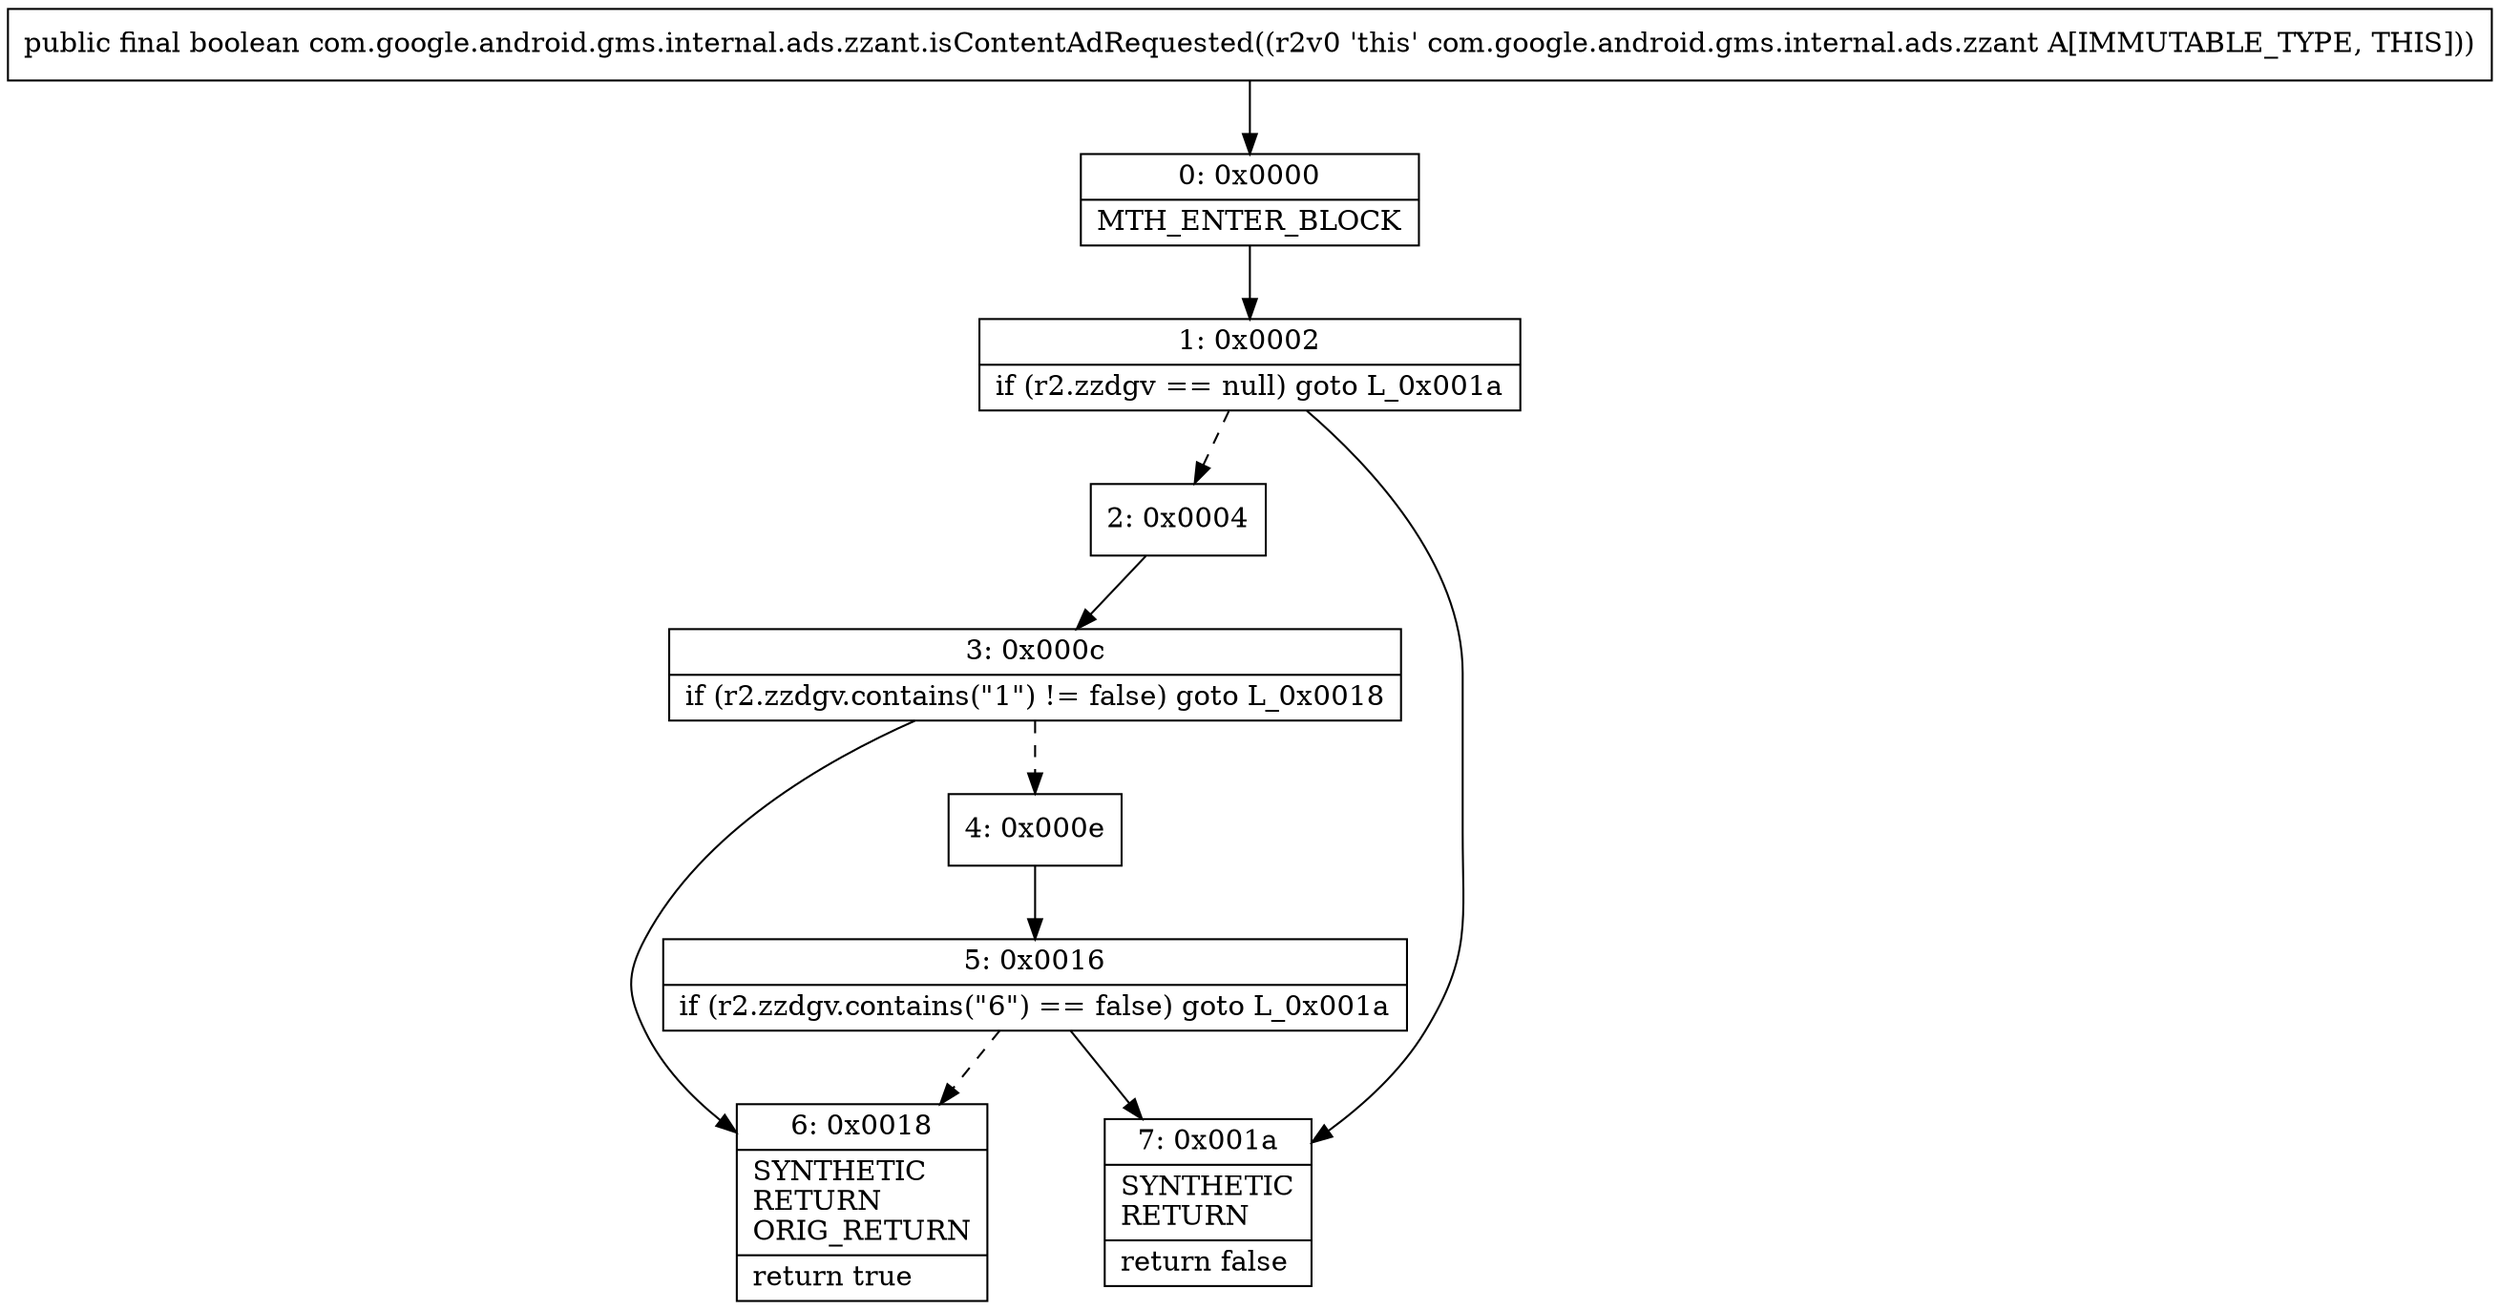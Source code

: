 digraph "CFG forcom.google.android.gms.internal.ads.zzant.isContentAdRequested()Z" {
Node_0 [shape=record,label="{0\:\ 0x0000|MTH_ENTER_BLOCK\l}"];
Node_1 [shape=record,label="{1\:\ 0x0002|if (r2.zzdgv == null) goto L_0x001a\l}"];
Node_2 [shape=record,label="{2\:\ 0x0004}"];
Node_3 [shape=record,label="{3\:\ 0x000c|if (r2.zzdgv.contains(\"1\") != false) goto L_0x0018\l}"];
Node_4 [shape=record,label="{4\:\ 0x000e}"];
Node_5 [shape=record,label="{5\:\ 0x0016|if (r2.zzdgv.contains(\"6\") == false) goto L_0x001a\l}"];
Node_6 [shape=record,label="{6\:\ 0x0018|SYNTHETIC\lRETURN\lORIG_RETURN\l|return true\l}"];
Node_7 [shape=record,label="{7\:\ 0x001a|SYNTHETIC\lRETURN\l|return false\l}"];
MethodNode[shape=record,label="{public final boolean com.google.android.gms.internal.ads.zzant.isContentAdRequested((r2v0 'this' com.google.android.gms.internal.ads.zzant A[IMMUTABLE_TYPE, THIS])) }"];
MethodNode -> Node_0;
Node_0 -> Node_1;
Node_1 -> Node_2[style=dashed];
Node_1 -> Node_7;
Node_2 -> Node_3;
Node_3 -> Node_4[style=dashed];
Node_3 -> Node_6;
Node_4 -> Node_5;
Node_5 -> Node_6[style=dashed];
Node_5 -> Node_7;
}

